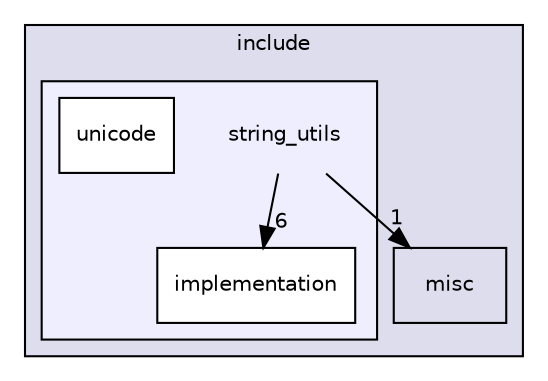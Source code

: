 digraph "string_utils" {
  compound=true
  node [ fontsize="10", fontname="Helvetica"];
  edge [ labelfontsize="10", labelfontname="Helvetica"];
  subgraph clusterdir_6b3b46dacdabf3bc023188deee3b93c2 {
    graph [ bgcolor="#ddddee", pencolor="black", label="include" fontname="Helvetica", fontsize="10", URL="dir_6b3b46dacdabf3bc023188deee3b93c2.html"]
  dir_0f76f52e81198fb8662b97c6e1c60cf1 [shape=box label="misc" URL="dir_0f76f52e81198fb8662b97c6e1c60cf1.html"];
  subgraph clusterdir_289c82d0fd140af061f5dc9762466b08 {
    graph [ bgcolor="#eeeeff", pencolor="black", label="" URL="dir_289c82d0fd140af061f5dc9762466b08.html"];
    dir_289c82d0fd140af061f5dc9762466b08 [shape=plaintext label="string_utils"];
  dir_9f612a5a10a645d2929963d5bcb196f5 [shape=box label="implementation" fillcolor="white" style="filled" URL="dir_9f612a5a10a645d2929963d5bcb196f5.html"];
  dir_e1de4164f97fecee8c365e14aa5084d5 [shape=box label="unicode" fillcolor="white" style="filled" URL="dir_e1de4164f97fecee8c365e14aa5084d5.html"];
  }
  }
  dir_289c82d0fd140af061f5dc9762466b08->dir_0f76f52e81198fb8662b97c6e1c60cf1 [headlabel="1", labeldistance=1.5 headhref="dir_000017_000019.html"];
  dir_289c82d0fd140af061f5dc9762466b08->dir_9f612a5a10a645d2929963d5bcb196f5 [headlabel="6", labeldistance=1.5 headhref="dir_000017_000018.html"];
}
